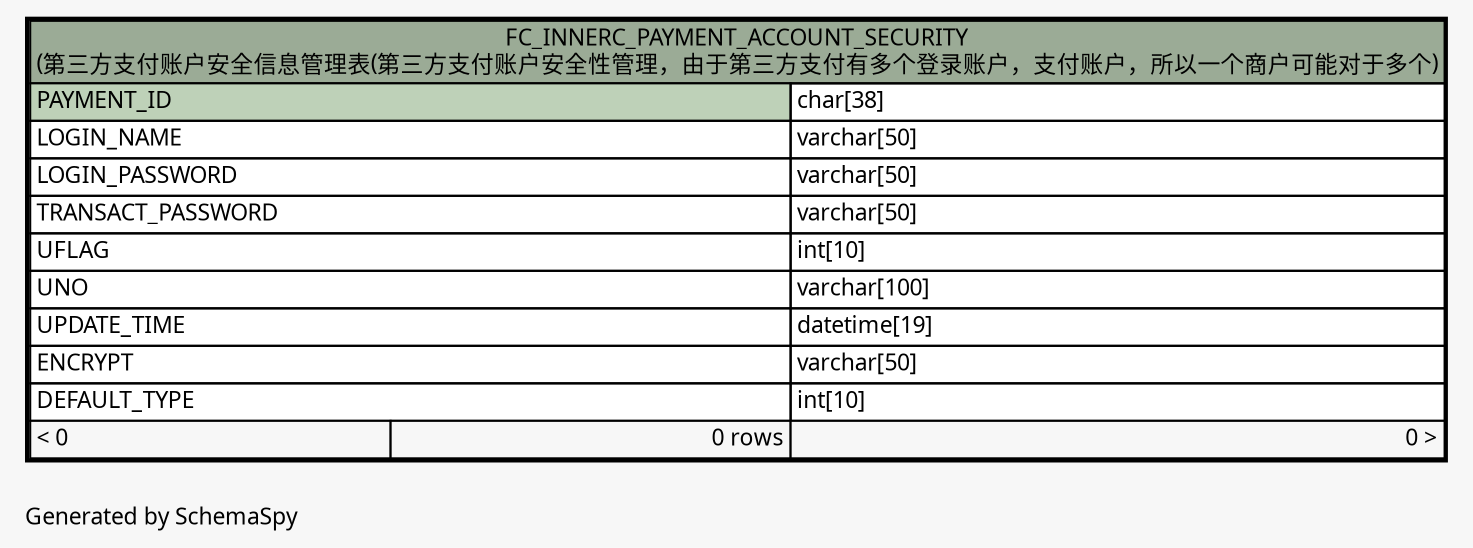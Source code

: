 // dot 2.26.0 on Linux 2.6.32-504.3.3.el6.x86_64
// SchemaSpy rev Unknown
digraph "oneDegreeRelationshipsDiagram" {
  graph [
    rankdir="RL"
    bgcolor="#f7f7f7"
    label="\nGenerated by SchemaSpy"
    labeljust="l"
    nodesep="0.18"
    ranksep="0.46"
    fontname="Microsoft YaHei"
    fontsize="11"
  ];
  node [
    fontname="Microsoft YaHei"
    fontsize="11"
    shape="plaintext"
  ];
  edge [
    arrowsize="0.8"
  ];
  "FC_INNERC_PAYMENT_ACCOUNT_SECURITY" [
    label=<
    <TABLE BORDER="2" CELLBORDER="1" CELLSPACING="0" BGCOLOR="#ffffff">
      <TR><TD COLSPAN="3" BGCOLOR="#9bab96" ALIGN="CENTER">FC_INNERC_PAYMENT_ACCOUNT_SECURITY<br/>(第三方支付账户安全信息管理表(第三方支付账户安全性管理，由于第三方支付有多个登录账户，支付账户，所以一个商户可能对于多个)</TD></TR>
      <TR><TD PORT="PAYMENT_ID" COLSPAN="2" BGCOLOR="#bed1b8" ALIGN="LEFT">PAYMENT_ID</TD><TD PORT="PAYMENT_ID.type" ALIGN="LEFT">char[38]</TD></TR>
      <TR><TD PORT="LOGIN_NAME" COLSPAN="2" ALIGN="LEFT">LOGIN_NAME</TD><TD PORT="LOGIN_NAME.type" ALIGN="LEFT">varchar[50]</TD></TR>
      <TR><TD PORT="LOGIN_PASSWORD" COLSPAN="2" ALIGN="LEFT">LOGIN_PASSWORD</TD><TD PORT="LOGIN_PASSWORD.type" ALIGN="LEFT">varchar[50]</TD></TR>
      <TR><TD PORT="TRANSACT_PASSWORD" COLSPAN="2" ALIGN="LEFT">TRANSACT_PASSWORD</TD><TD PORT="TRANSACT_PASSWORD.type" ALIGN="LEFT">varchar[50]</TD></TR>
      <TR><TD PORT="UFLAG" COLSPAN="2" ALIGN="LEFT">UFLAG</TD><TD PORT="UFLAG.type" ALIGN="LEFT">int[10]</TD></TR>
      <TR><TD PORT="UNO" COLSPAN="2" ALIGN="LEFT">UNO</TD><TD PORT="UNO.type" ALIGN="LEFT">varchar[100]</TD></TR>
      <TR><TD PORT="UPDATE_TIME" COLSPAN="2" ALIGN="LEFT">UPDATE_TIME</TD><TD PORT="UPDATE_TIME.type" ALIGN="LEFT">datetime[19]</TD></TR>
      <TR><TD PORT="ENCRYPT" COLSPAN="2" ALIGN="LEFT">ENCRYPT</TD><TD PORT="ENCRYPT.type" ALIGN="LEFT">varchar[50]</TD></TR>
      <TR><TD PORT="DEFAULT_TYPE" COLSPAN="2" ALIGN="LEFT">DEFAULT_TYPE</TD><TD PORT="DEFAULT_TYPE.type" ALIGN="LEFT">int[10]</TD></TR>
      <TR><TD ALIGN="LEFT" BGCOLOR="#f7f7f7">&lt; 0</TD><TD ALIGN="RIGHT" BGCOLOR="#f7f7f7">0 rows</TD><TD ALIGN="RIGHT" BGCOLOR="#f7f7f7">0 &gt;</TD></TR>
    </TABLE>>
    URL="FC_INNERC_PAYMENT_ACCOUNT_SECURITY.html"
    tooltip="FC_INNERC_PAYMENT_ACCOUNT_SECURITY"
  ];
}
